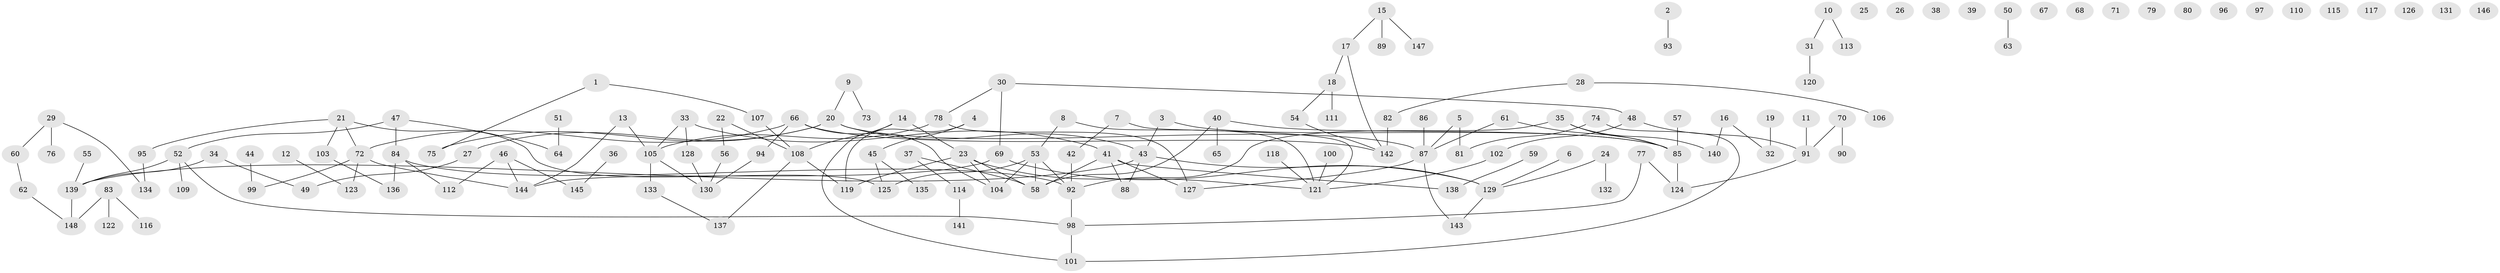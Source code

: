 // coarse degree distribution, {2: 0.21904761904761905, 0: 0.17142857142857143, 5: 0.09523809523809523, 3: 0.12380952380952381, 6: 0.05714285714285714, 1: 0.26666666666666666, 4: 0.05714285714285714, 7: 0.009523809523809525}
// Generated by graph-tools (version 1.1) at 2025/23/03/03/25 07:23:30]
// undirected, 148 vertices, 159 edges
graph export_dot {
graph [start="1"]
  node [color=gray90,style=filled];
  1;
  2;
  3;
  4;
  5;
  6;
  7;
  8;
  9;
  10;
  11;
  12;
  13;
  14;
  15;
  16;
  17;
  18;
  19;
  20;
  21;
  22;
  23;
  24;
  25;
  26;
  27;
  28;
  29;
  30;
  31;
  32;
  33;
  34;
  35;
  36;
  37;
  38;
  39;
  40;
  41;
  42;
  43;
  44;
  45;
  46;
  47;
  48;
  49;
  50;
  51;
  52;
  53;
  54;
  55;
  56;
  57;
  58;
  59;
  60;
  61;
  62;
  63;
  64;
  65;
  66;
  67;
  68;
  69;
  70;
  71;
  72;
  73;
  74;
  75;
  76;
  77;
  78;
  79;
  80;
  81;
  82;
  83;
  84;
  85;
  86;
  87;
  88;
  89;
  90;
  91;
  92;
  93;
  94;
  95;
  96;
  97;
  98;
  99;
  100;
  101;
  102;
  103;
  104;
  105;
  106;
  107;
  108;
  109;
  110;
  111;
  112;
  113;
  114;
  115;
  116;
  117;
  118;
  119;
  120;
  121;
  122;
  123;
  124;
  125;
  126;
  127;
  128;
  129;
  130;
  131;
  132;
  133;
  134;
  135;
  136;
  137;
  138;
  139;
  140;
  141;
  142;
  143;
  144;
  145;
  146;
  147;
  148;
  1 -- 75;
  1 -- 107;
  2 -- 93;
  3 -- 43;
  3 -- 85;
  4 -- 45;
  4 -- 119;
  5 -- 81;
  5 -- 87;
  6 -- 129;
  7 -- 42;
  7 -- 121;
  8 -- 53;
  8 -- 121;
  9 -- 20;
  9 -- 73;
  10 -- 31;
  10 -- 113;
  11 -- 91;
  12 -- 123;
  13 -- 105;
  13 -- 144;
  14 -- 23;
  14 -- 101;
  14 -- 108;
  15 -- 17;
  15 -- 89;
  15 -- 147;
  16 -- 32;
  16 -- 140;
  17 -- 18;
  17 -- 142;
  18 -- 54;
  18 -- 111;
  19 -- 32;
  20 -- 27;
  20 -- 43;
  20 -- 75;
  20 -- 87;
  21 -- 72;
  21 -- 95;
  21 -- 103;
  21 -- 125;
  22 -- 56;
  22 -- 108;
  23 -- 58;
  23 -- 104;
  23 -- 119;
  23 -- 121;
  24 -- 129;
  24 -- 132;
  27 -- 49;
  28 -- 82;
  28 -- 106;
  29 -- 60;
  29 -- 76;
  29 -- 134;
  30 -- 48;
  30 -- 69;
  30 -- 78;
  31 -- 120;
  33 -- 41;
  33 -- 105;
  33 -- 128;
  34 -- 49;
  34 -- 139;
  35 -- 85;
  35 -- 92;
  35 -- 140;
  36 -- 145;
  37 -- 58;
  37 -- 114;
  40 -- 58;
  40 -- 65;
  40 -- 85;
  41 -- 58;
  41 -- 88;
  41 -- 127;
  41 -- 138;
  42 -- 92;
  43 -- 88;
  43 -- 129;
  43 -- 139;
  44 -- 99;
  45 -- 125;
  45 -- 135;
  46 -- 112;
  46 -- 144;
  46 -- 145;
  47 -- 52;
  47 -- 64;
  47 -- 84;
  48 -- 91;
  48 -- 102;
  50 -- 63;
  51 -- 64;
  52 -- 98;
  52 -- 109;
  52 -- 139;
  53 -- 58;
  53 -- 92;
  53 -- 104;
  53 -- 125;
  54 -- 142;
  55 -- 139;
  56 -- 130;
  57 -- 85;
  59 -- 138;
  60 -- 62;
  61 -- 85;
  61 -- 87;
  62 -- 148;
  66 -- 72;
  66 -- 94;
  66 -- 104;
  66 -- 142;
  69 -- 129;
  69 -- 144;
  70 -- 90;
  70 -- 91;
  72 -- 99;
  72 -- 123;
  72 -- 144;
  74 -- 81;
  74 -- 101;
  77 -- 98;
  77 -- 124;
  78 -- 105;
  78 -- 127;
  82 -- 142;
  83 -- 116;
  83 -- 122;
  83 -- 148;
  84 -- 92;
  84 -- 112;
  84 -- 136;
  85 -- 124;
  86 -- 87;
  87 -- 127;
  87 -- 143;
  91 -- 124;
  92 -- 98;
  94 -- 130;
  95 -- 134;
  98 -- 101;
  100 -- 121;
  102 -- 121;
  103 -- 136;
  105 -- 130;
  105 -- 133;
  107 -- 108;
  108 -- 119;
  108 -- 137;
  114 -- 141;
  118 -- 121;
  128 -- 130;
  129 -- 143;
  133 -- 137;
  139 -- 148;
}
